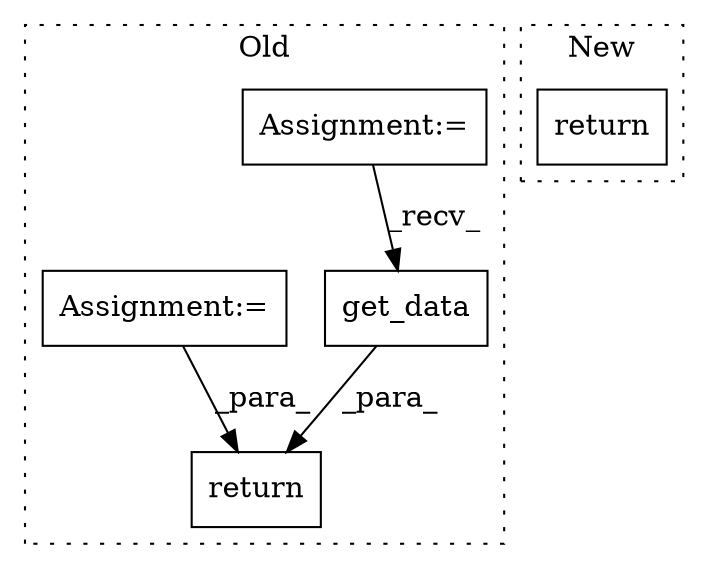 digraph G {
subgraph cluster0 {
1 [label="get_data" a="32" s="1068" l="10" shape="box"];
3 [label="return" a="41" s="1248" l="7" shape="box"];
4 [label="Assignment:=" a="7" s="944" l="1" shape="box"];
5 [label="Assignment:=" a="7" s="788" l="15" shape="box"];
label = "Old";
style="dotted";
}
subgraph cluster1 {
2 [label="return" a="41" s="1051" l="7" shape="box"];
label = "New";
style="dotted";
}
1 -> 3 [label="_para_"];
4 -> 1 [label="_recv_"];
5 -> 3 [label="_para_"];
}